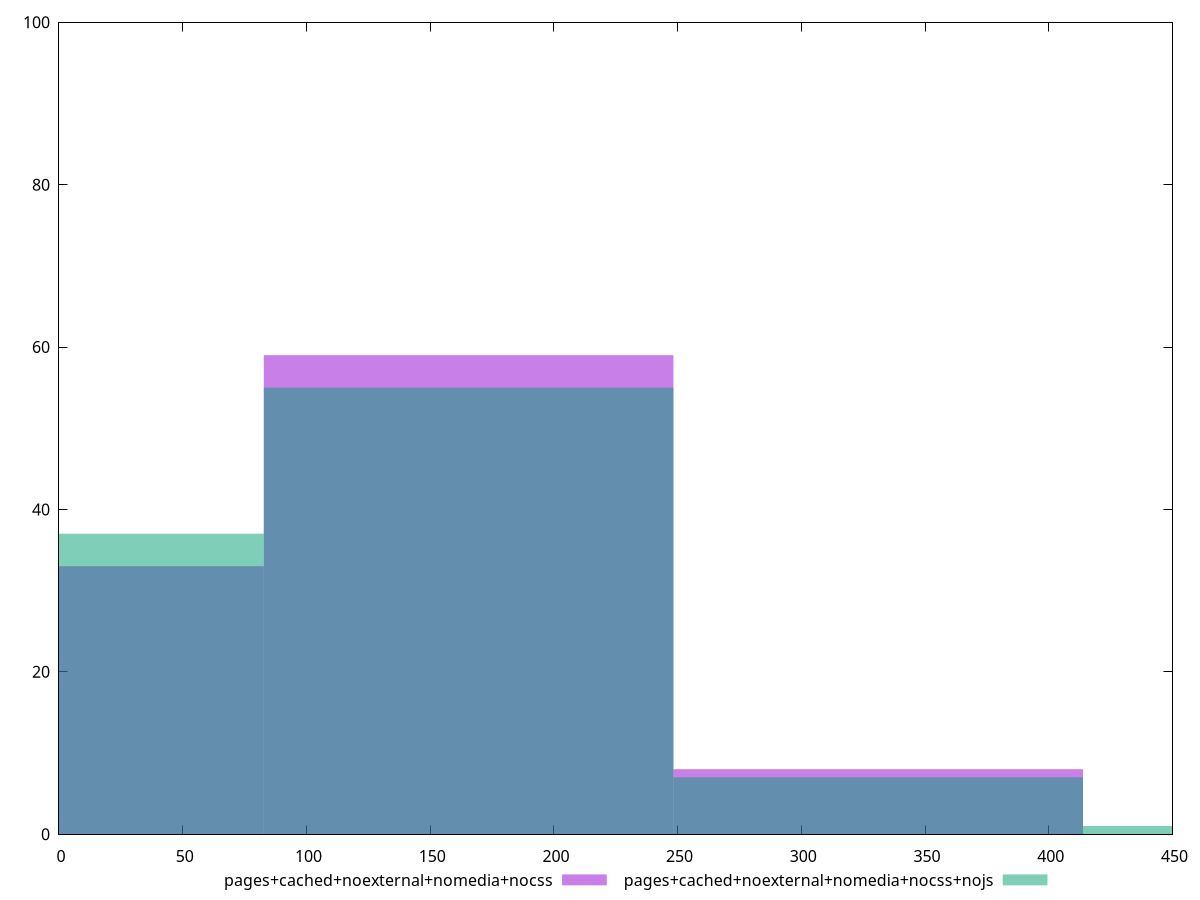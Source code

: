 reset

$pagesCachedNoexternalNomediaNocss <<EOF
165.53418217194758 59
0 33
331.06836434389515 8
EOF

$pagesCachedNoexternalNomediaNocssNojs <<EOF
165.53418217194758 55
331.06836434389515 7
496.60254651584273 1
0 37
EOF

set key outside below
set boxwidth 165.53418217194758
set xrange [0:450]
set yrange [0:100]
set trange [0:100]
set style fill transparent solid 0.5 noborder
set terminal svg size 640, 500 enhanced background rgb 'white'
set output "reprap/unused-css-rules/comparison/histogram/4_vs_5.svg"

plot $pagesCachedNoexternalNomediaNocss title "pages+cached+noexternal+nomedia+nocss" with boxes, \
     $pagesCachedNoexternalNomediaNocssNojs title "pages+cached+noexternal+nomedia+nocss+nojs" with boxes

reset
